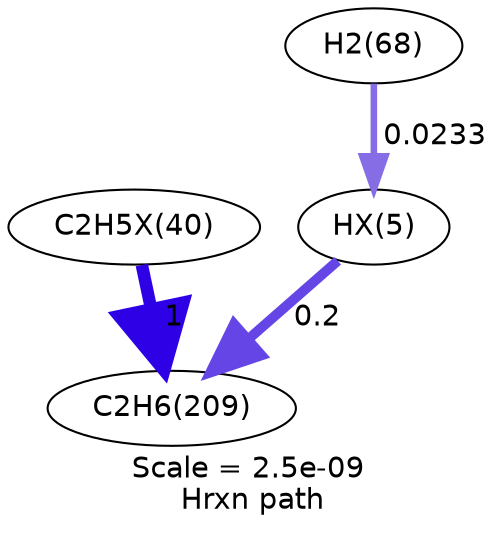 digraph reaction_paths {
center=1;
s38 -> s16[fontname="Helvetica", style="setlinewidth(4.78)", arrowsize=2.39, color="0.7, 0.7, 0.9"
, label=" 0.2"];
s10 -> s38[fontname="Helvetica", style="setlinewidth(3.16)", arrowsize=1.58, color="0.7, 0.523, 0.9"
, label=" 0.0233"];
s40 -> s16[fontname="Helvetica", style="setlinewidth(6)", arrowsize=3, color="0.7, 1.5, 0.9"
, label=" 1"];
s10 [ fontname="Helvetica", label="H2(68)"];
s16 [ fontname="Helvetica", label="C2H6(209)"];
s38 [ fontname="Helvetica", label="HX(5)"];
s40 [ fontname="Helvetica", label="C2H5X(40)"];
 label = "Scale = 2.5e-09\l Hrxn path";
 fontname = "Helvetica";
}
